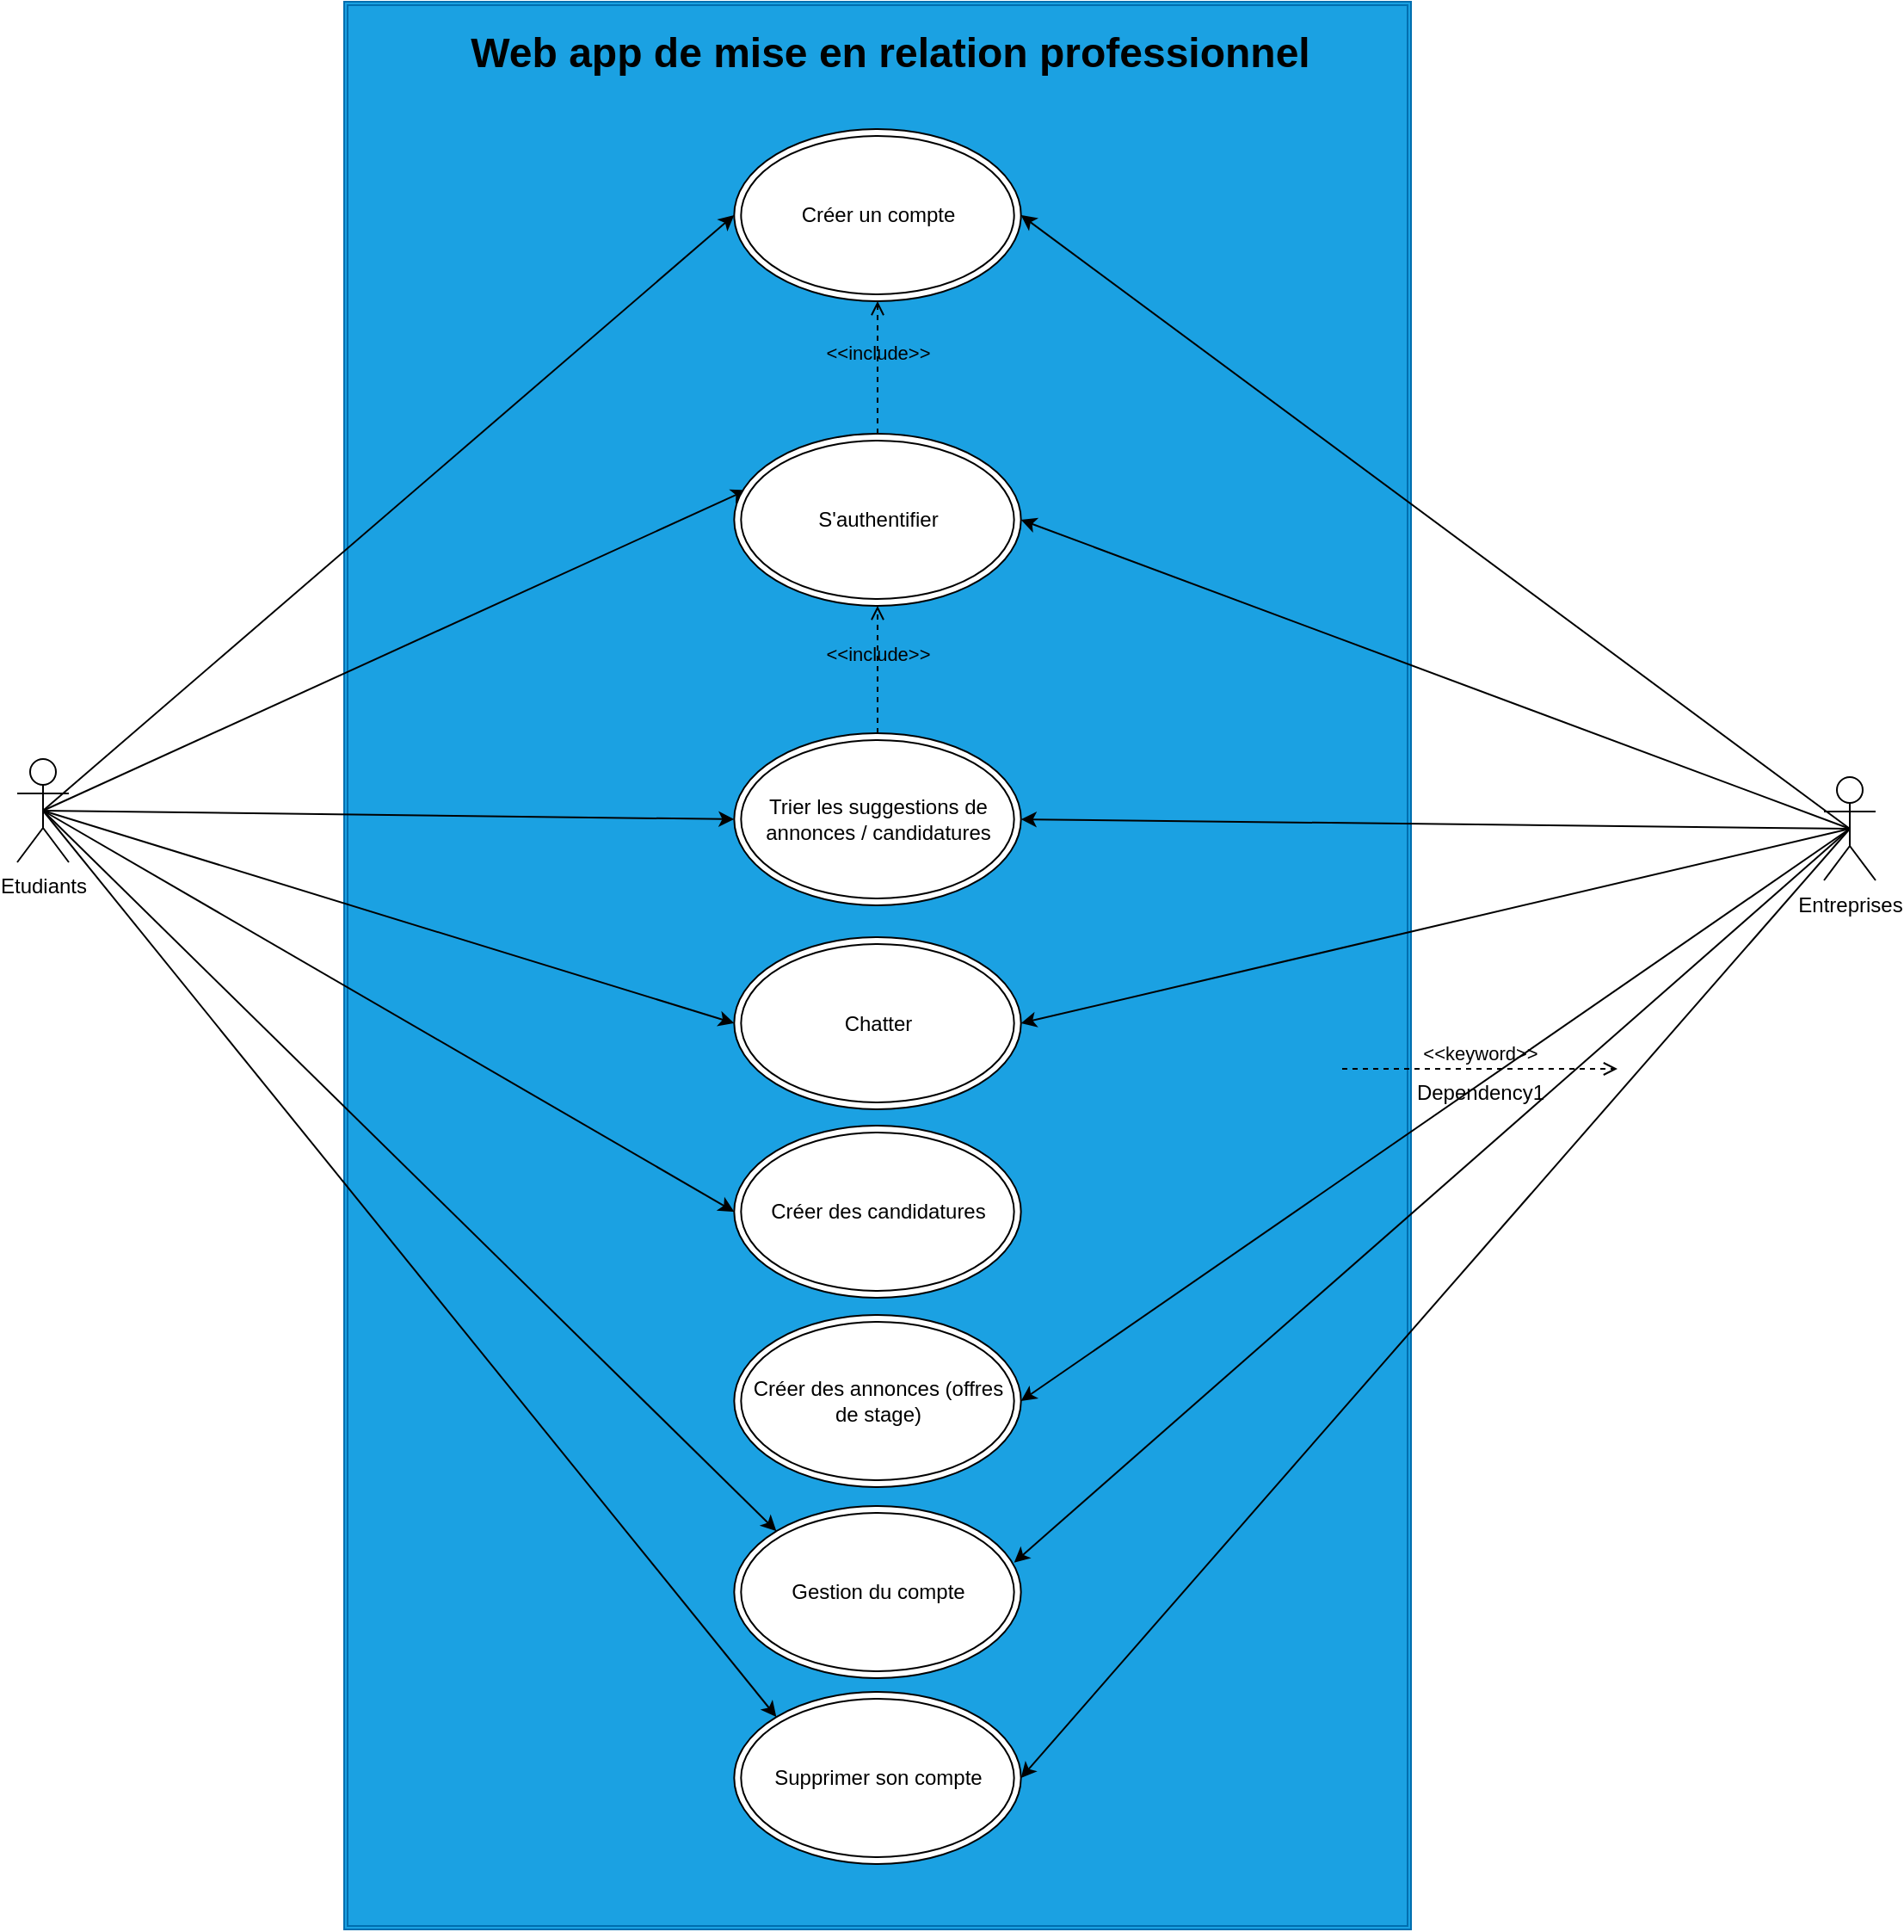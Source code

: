 <mxfile>
    <diagram id="IS_MJQxhf_WlaVLgj39v" name="Page-1">
        <mxGraphModel dx="542" dy="329" grid="1" gridSize="10" guides="1" tooltips="1" connect="1" arrows="1" fold="1" page="1" pageScale="1" pageWidth="1654" pageHeight="1169" math="0" shadow="0">
            <root>
                <mxCell id="0"/>
                <mxCell id="1" parent="0"/>
                <mxCell id="5" value="" style="shape=ext;double=1;rounded=0;whiteSpace=wrap;html=1;fillColor=#1ba1e2;fontColor=#ffffff;strokeColor=#006EAF;" parent="1" vertex="1">
                    <mxGeometry x="510" y="200" width="620" height="1120" as="geometry"/>
                </mxCell>
                <mxCell id="9" value="Créer un compte" style="ellipse;shape=doubleEllipse;whiteSpace=wrap;html=1;" parent="1" vertex="1">
                    <mxGeometry x="736.67" y="274" width="166.67" height="100" as="geometry"/>
                </mxCell>
                <mxCell id="10" value="Trier les suggestions de annonces / candidatures" style="ellipse;shape=doubleEllipse;whiteSpace=wrap;html=1;" parent="1" vertex="1">
                    <mxGeometry x="736.67" y="625" width="166.67" height="100" as="geometry"/>
                </mxCell>
                <mxCell id="11" value="Web app de mise en relation professionnel" style="text;strokeColor=none;fillColor=none;html=1;fontSize=24;fontStyle=1;verticalAlign=middle;align=center;" parent="1" vertex="1">
                    <mxGeometry x="547" y="210" width="560" height="40" as="geometry"/>
                </mxCell>
                <mxCell id="12" value="Chatter" style="ellipse;shape=doubleEllipse;whiteSpace=wrap;html=1;" parent="1" vertex="1">
                    <mxGeometry x="736.67" y="743.5" width="166.67" height="100" as="geometry"/>
                </mxCell>
                <mxCell id="13" value="Créer des annonces (offres de stage)" style="ellipse;shape=doubleEllipse;whiteSpace=wrap;html=1;" parent="1" vertex="1">
                    <mxGeometry x="736.67" y="963" width="166.67" height="100" as="geometry"/>
                </mxCell>
                <mxCell id="25" style="edgeStyle=none;html=1;exitX=0.5;exitY=0.5;exitDx=0;exitDy=0;exitPerimeter=0;entryX=0;entryY=0.5;entryDx=0;entryDy=0;" parent="1" source="22" target="9" edge="1">
                    <mxGeometry relative="1" as="geometry"/>
                </mxCell>
                <mxCell id="26" style="edgeStyle=none;html=1;exitX=0.5;exitY=0.5;exitDx=0;exitDy=0;exitPerimeter=0;entryX=0;entryY=0.5;entryDx=0;entryDy=0;" parent="1" source="22" target="10" edge="1">
                    <mxGeometry relative="1" as="geometry"/>
                </mxCell>
                <mxCell id="27" style="edgeStyle=none;html=1;exitX=0.5;exitY=0.5;exitDx=0;exitDy=0;exitPerimeter=0;entryX=0;entryY=0.5;entryDx=0;entryDy=0;" parent="1" source="22" target="12" edge="1">
                    <mxGeometry relative="1" as="geometry"/>
                </mxCell>
                <mxCell id="35" style="edgeStyle=none;html=1;exitX=0.5;exitY=0.5;exitDx=0;exitDy=0;exitPerimeter=0;entryX=0;entryY=0;entryDx=0;entryDy=0;" parent="1" source="22" target="32" edge="1">
                    <mxGeometry relative="1" as="geometry"/>
                </mxCell>
                <mxCell id="37" style="edgeStyle=none;html=1;exitX=0.5;exitY=0.5;exitDx=0;exitDy=0;exitPerimeter=0;entryX=0.044;entryY=0.327;entryDx=0;entryDy=0;entryPerimeter=0;" parent="1" source="22" target="36" edge="1">
                    <mxGeometry relative="1" as="geometry"/>
                </mxCell>
                <mxCell id="41" style="edgeStyle=none;html=1;exitX=0.5;exitY=0.5;exitDx=0;exitDy=0;exitPerimeter=0;entryX=0;entryY=0;entryDx=0;entryDy=0;" parent="1" source="22" target="39" edge="1">
                    <mxGeometry relative="1" as="geometry"/>
                </mxCell>
                <mxCell id="44" style="edgeStyle=none;html=1;exitX=0.5;exitY=0.5;exitDx=0;exitDy=0;exitPerimeter=0;entryX=0;entryY=0.5;entryDx=0;entryDy=0;" edge="1" parent="1" source="22" target="43">
                    <mxGeometry relative="1" as="geometry"/>
                </mxCell>
                <mxCell id="22" value="Etudiants" style="shape=umlActor;verticalLabelPosition=bottom;verticalAlign=top;html=1;outlineConnect=0;" parent="1" vertex="1">
                    <mxGeometry x="320" y="640" width="30" height="60" as="geometry"/>
                </mxCell>
                <mxCell id="28" style="edgeStyle=none;html=1;exitX=0.5;exitY=0.5;exitDx=0;exitDy=0;exitPerimeter=0;entryX=1;entryY=0.5;entryDx=0;entryDy=0;" parent="1" source="24" target="9" edge="1">
                    <mxGeometry relative="1" as="geometry"/>
                </mxCell>
                <mxCell id="29" style="edgeStyle=none;html=1;exitX=0.5;exitY=0.5;exitDx=0;exitDy=0;exitPerimeter=0;entryX=1;entryY=0.5;entryDx=0;entryDy=0;" parent="1" source="24" target="10" edge="1">
                    <mxGeometry relative="1" as="geometry"/>
                </mxCell>
                <mxCell id="30" style="edgeStyle=none;html=1;exitX=0.5;exitY=0.5;exitDx=0;exitDy=0;exitPerimeter=0;entryX=1;entryY=0.5;entryDx=0;entryDy=0;" parent="1" source="24" target="12" edge="1">
                    <mxGeometry relative="1" as="geometry"/>
                </mxCell>
                <mxCell id="31" style="edgeStyle=none;html=1;exitX=0.5;exitY=0.5;exitDx=0;exitDy=0;exitPerimeter=0;entryX=1;entryY=0.5;entryDx=0;entryDy=0;" parent="1" source="24" target="13" edge="1">
                    <mxGeometry relative="1" as="geometry"/>
                </mxCell>
                <mxCell id="33" style="edgeStyle=none;html=1;exitX=0.5;exitY=0.5;exitDx=0;exitDy=0;exitPerimeter=0;entryX=1;entryY=0.5;entryDx=0;entryDy=0;" parent="1" source="24" target="32" edge="1">
                    <mxGeometry relative="1" as="geometry"/>
                </mxCell>
                <mxCell id="38" style="edgeStyle=none;html=1;exitX=0.5;exitY=0.5;exitDx=0;exitDy=0;exitPerimeter=0;entryX=1;entryY=0.5;entryDx=0;entryDy=0;" parent="1" source="24" target="36" edge="1">
                    <mxGeometry relative="1" as="geometry"/>
                </mxCell>
                <mxCell id="42" style="edgeStyle=none;html=1;exitX=0.5;exitY=0.5;exitDx=0;exitDy=0;exitPerimeter=0;entryX=0.976;entryY=0.329;entryDx=0;entryDy=0;entryPerimeter=0;" parent="1" source="24" target="39" edge="1">
                    <mxGeometry relative="1" as="geometry"/>
                </mxCell>
                <mxCell id="24" value="Entreprises" style="shape=umlActor;verticalLabelPosition=bottom;verticalAlign=top;html=1;outlineConnect=0;" parent="1" vertex="1">
                    <mxGeometry x="1370" y="650.5" width="30" height="60" as="geometry"/>
                </mxCell>
                <mxCell id="32" value="Supprimer son compte" style="ellipse;shape=doubleEllipse;whiteSpace=wrap;html=1;" parent="1" vertex="1">
                    <mxGeometry x="736.66" y="1182" width="166.67" height="100" as="geometry"/>
                </mxCell>
                <mxCell id="36" value="S'authentifier" style="ellipse;shape=doubleEllipse;whiteSpace=wrap;html=1;" parent="1" vertex="1">
                    <mxGeometry x="736.66" y="451" width="166.67" height="100" as="geometry"/>
                </mxCell>
                <mxCell id="39" value="Gestion du compte" style="ellipse;shape=doubleEllipse;whiteSpace=wrap;html=1;" parent="1" vertex="1">
                    <mxGeometry x="736.66" y="1074" width="166.67" height="100" as="geometry"/>
                </mxCell>
                <mxCell id="43" value="Créer des candidatures" style="ellipse;shape=doubleEllipse;whiteSpace=wrap;html=1;" vertex="1" parent="1">
                    <mxGeometry x="736.66" y="853" width="166.67" height="100" as="geometry"/>
                </mxCell>
                <mxCell id="46" value="&amp;lt;&amp;lt;keyword&amp;gt;&amp;gt;" style="endArrow=open;html=1;rounded=0;align=center;verticalAlign=bottom;dashed=1;endFill=0;labelBackgroundColor=none;" edge="1" parent="1">
                    <mxGeometry relative="1" as="geometry">
                        <mxPoint x="1090" y="820" as="sourcePoint"/>
                        <mxPoint x="1250" y="820" as="targetPoint"/>
                    </mxGeometry>
                </mxCell>
                <mxCell id="47" value="Dependency1" style="resizable=0;html=1;align=center;verticalAlign=top;labelBackgroundColor=none;" connectable="0" vertex="1" parent="46">
                    <mxGeometry relative="1" as="geometry"/>
                </mxCell>
                <mxCell id="48" value="&amp;lt;&amp;lt;include&amp;gt;&amp;gt;" style="endArrow=open;html=1;rounded=0;align=center;verticalAlign=bottom;dashed=1;endFill=0;labelBackgroundColor=none;entryX=0.5;entryY=1;entryDx=0;entryDy=0;exitX=0.5;exitY=0;exitDx=0;exitDy=0;" edge="1" parent="1" source="36" target="9">
                    <mxGeometry relative="1" as="geometry">
                        <mxPoint x="590" y="550" as="sourcePoint"/>
                        <mxPoint x="750" y="550" as="targetPoint"/>
                    </mxGeometry>
                </mxCell>
                <mxCell id="49" value="" style="resizable=0;html=1;align=center;verticalAlign=top;labelBackgroundColor=none;" connectable="0" vertex="1" parent="48">
                    <mxGeometry relative="1" as="geometry"/>
                </mxCell>
                <mxCell id="50" value="&amp;lt;&amp;lt;include&amp;gt;&amp;gt;" style="endArrow=open;html=1;rounded=0;align=center;verticalAlign=bottom;dashed=1;endFill=0;labelBackgroundColor=none;exitX=0.5;exitY=0;exitDx=0;exitDy=0;entryX=0.5;entryY=1;entryDx=0;entryDy=0;" edge="1" parent="1" source="10" target="36">
                    <mxGeometry relative="1" as="geometry">
                        <mxPoint x="960" y="560" as="sourcePoint"/>
                        <mxPoint x="1120" y="560" as="targetPoint"/>
                    </mxGeometry>
                </mxCell>
                <mxCell id="51" value="" style="resizable=0;html=1;align=center;verticalAlign=top;labelBackgroundColor=none;" connectable="0" vertex="1" parent="50">
                    <mxGeometry relative="1" as="geometry"/>
                </mxCell>
            </root>
        </mxGraphModel>
    </diagram>
</mxfile>